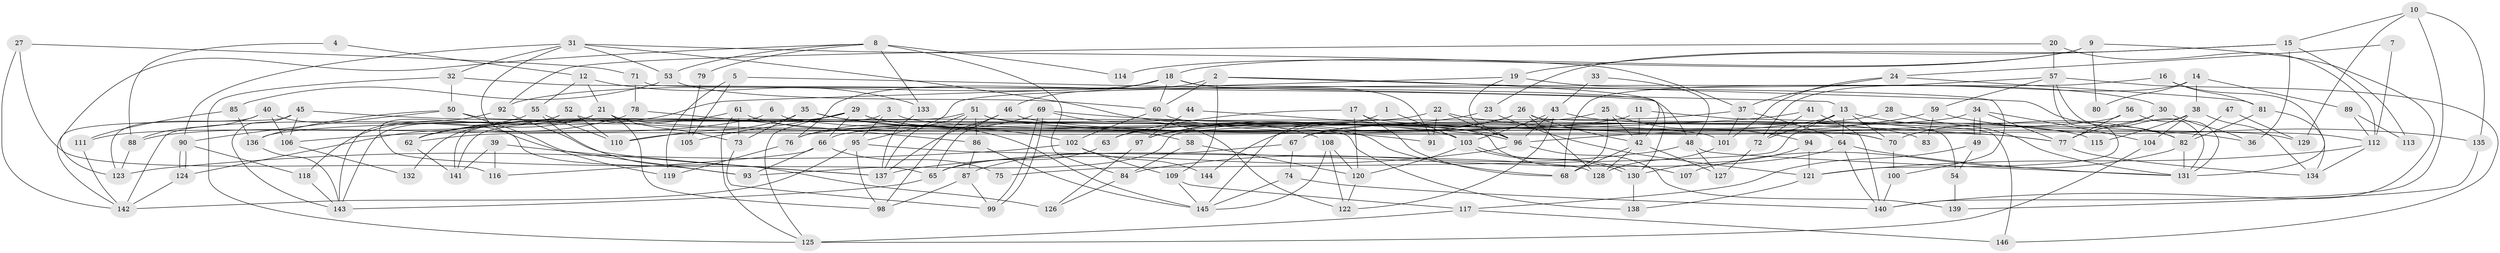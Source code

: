 // coarse degree distribution, {5: 0.18181818181818182, 7: 0.13131313131313133, 6: 0.12121212121212122, 4: 0.20202020202020202, 3: 0.1919191919191919, 2: 0.09090909090909091, 9: 0.020202020202020204, 8: 0.050505050505050504, 10: 0.010101010101010102}
// Generated by graph-tools (version 1.1) at 2025/23/03/03/25 07:23:58]
// undirected, 146 vertices, 292 edges
graph export_dot {
graph [start="1"]
  node [color=gray90,style=filled];
  1;
  2;
  3;
  4;
  5;
  6;
  7;
  8;
  9;
  10;
  11;
  12;
  13;
  14;
  15;
  16;
  17;
  18;
  19;
  20;
  21;
  22;
  23;
  24;
  25;
  26;
  27;
  28;
  29;
  30;
  31;
  32;
  33;
  34;
  35;
  36;
  37;
  38;
  39;
  40;
  41;
  42;
  43;
  44;
  45;
  46;
  47;
  48;
  49;
  50;
  51;
  52;
  53;
  54;
  55;
  56;
  57;
  58;
  59;
  60;
  61;
  62;
  63;
  64;
  65;
  66;
  67;
  68;
  69;
  70;
  71;
  72;
  73;
  74;
  75;
  76;
  77;
  78;
  79;
  80;
  81;
  82;
  83;
  84;
  85;
  86;
  87;
  88;
  89;
  90;
  91;
  92;
  93;
  94;
  95;
  96;
  97;
  98;
  99;
  100;
  101;
  102;
  103;
  104;
  105;
  106;
  107;
  108;
  109;
  110;
  111;
  112;
  113;
  114;
  115;
  116;
  117;
  118;
  119;
  120;
  121;
  122;
  123;
  124;
  125;
  126;
  127;
  128;
  129;
  130;
  131;
  132;
  133;
  134;
  135;
  136;
  137;
  138;
  139;
  140;
  141;
  142;
  143;
  144;
  145;
  146;
  1 -- 103;
  1 -- 145;
  2 -- 76;
  2 -- 42;
  2 -- 60;
  2 -- 82;
  2 -- 109;
  3 -- 70;
  3 -- 141;
  3 -- 95;
  4 -- 88;
  4 -- 12;
  5 -- 13;
  5 -- 119;
  5 -- 105;
  6 -- 70;
  6 -- 88;
  7 -- 112;
  7 -- 24;
  8 -- 123;
  8 -- 84;
  8 -- 53;
  8 -- 79;
  8 -- 114;
  8 -- 133;
  9 -- 140;
  9 -- 18;
  9 -- 80;
  9 -- 114;
  10 -- 15;
  10 -- 140;
  10 -- 129;
  10 -- 135;
  11 -- 62;
  11 -- 54;
  11 -- 42;
  12 -- 133;
  12 -- 21;
  12 -- 55;
  13 -- 82;
  13 -- 70;
  13 -- 64;
  13 -- 72;
  13 -- 75;
  13 -- 97;
  14 -- 38;
  14 -- 72;
  14 -- 80;
  14 -- 89;
  15 -- 36;
  15 -- 19;
  15 -- 23;
  15 -- 113;
  16 -- 95;
  16 -- 81;
  16 -- 131;
  17 -- 120;
  17 -- 63;
  17 -- 68;
  17 -- 129;
  18 -- 46;
  18 -- 92;
  18 -- 60;
  18 -- 91;
  18 -- 100;
  19 -- 96;
  19 -- 62;
  19 -- 30;
  20 -- 112;
  20 -- 57;
  20 -- 92;
  21 -- 101;
  21 -- 65;
  21 -- 62;
  21 -- 73;
  21 -- 98;
  21 -- 142;
  22 -- 91;
  22 -- 136;
  22 -- 36;
  22 -- 96;
  23 -- 121;
  23 -- 97;
  24 -- 81;
  24 -- 101;
  24 -- 37;
  25 -- 42;
  25 -- 68;
  25 -- 63;
  25 -- 94;
  26 -- 146;
  26 -- 97;
  26 -- 42;
  26 -- 67;
  26 -- 128;
  26 -- 144;
  27 -- 142;
  27 -- 71;
  27 -- 116;
  28 -- 67;
  28 -- 131;
  29 -- 103;
  29 -- 68;
  29 -- 66;
  29 -- 105;
  29 -- 125;
  29 -- 132;
  30 -- 77;
  30 -- 36;
  30 -- 70;
  31 -- 53;
  31 -- 37;
  31 -- 32;
  31 -- 90;
  31 -- 108;
  31 -- 119;
  32 -- 48;
  32 -- 50;
  32 -- 125;
  33 -- 43;
  33 -- 48;
  34 -- 77;
  34 -- 49;
  34 -- 49;
  34 -- 104;
  34 -- 110;
  35 -- 110;
  35 -- 73;
  35 -- 58;
  35 -- 102;
  37 -- 64;
  37 -- 76;
  37 -- 101;
  38 -- 104;
  38 -- 93;
  38 -- 115;
  38 -- 134;
  39 -- 137;
  39 -- 116;
  39 -- 141;
  40 -- 106;
  40 -- 93;
  40 -- 88;
  40 -- 123;
  41 -- 140;
  41 -- 72;
  41 -- 106;
  42 -- 68;
  42 -- 127;
  42 -- 128;
  43 -- 122;
  43 -- 96;
  43 -- 103;
  43 -- 115;
  44 -- 97;
  44 -- 96;
  45 -- 142;
  45 -- 96;
  45 -- 106;
  45 -- 143;
  46 -- 137;
  46 -- 65;
  46 -- 112;
  47 -- 129;
  47 -- 82;
  48 -- 131;
  48 -- 84;
  48 -- 127;
  49 -- 117;
  49 -- 54;
  50 -- 90;
  50 -- 93;
  50 -- 136;
  50 -- 138;
  51 -- 141;
  51 -- 98;
  51 -- 77;
  51 -- 86;
  51 -- 107;
  51 -- 137;
  52 -- 143;
  52 -- 110;
  52 -- 91;
  52 -- 111;
  53 -- 60;
  53 -- 85;
  54 -- 139;
  55 -- 118;
  55 -- 110;
  55 -- 126;
  56 -- 131;
  56 -- 77;
  56 -- 66;
  57 -- 121;
  57 -- 68;
  57 -- 59;
  57 -- 131;
  57 -- 146;
  58 -- 120;
  58 -- 84;
  59 -- 96;
  59 -- 83;
  59 -- 135;
  60 -- 83;
  60 -- 102;
  61 -- 145;
  61 -- 125;
  61 -- 62;
  61 -- 73;
  62 -- 141;
  63 -- 65;
  64 -- 131;
  64 -- 65;
  64 -- 140;
  65 -- 143;
  66 -- 75;
  66 -- 93;
  66 -- 116;
  67 -- 87;
  67 -- 74;
  69 -- 99;
  69 -- 99;
  69 -- 122;
  69 -- 76;
  69 -- 77;
  70 -- 100;
  71 -- 130;
  71 -- 78;
  72 -- 127;
  73 -- 99;
  74 -- 145;
  74 -- 140;
  76 -- 119;
  77 -- 134;
  78 -- 86;
  78 -- 124;
  79 -- 105;
  81 -- 134;
  81 -- 82;
  82 -- 131;
  82 -- 107;
  84 -- 126;
  85 -- 111;
  85 -- 136;
  86 -- 87;
  86 -- 145;
  87 -- 99;
  87 -- 98;
  88 -- 123;
  89 -- 112;
  89 -- 113;
  90 -- 124;
  90 -- 124;
  90 -- 118;
  92 -- 143;
  92 -- 137;
  94 -- 121;
  94 -- 130;
  95 -- 128;
  95 -- 98;
  95 -- 142;
  96 -- 137;
  96 -- 139;
  97 -- 126;
  100 -- 140;
  101 -- 128;
  102 -- 109;
  102 -- 123;
  102 -- 144;
  103 -- 130;
  103 -- 130;
  103 -- 120;
  104 -- 125;
  106 -- 132;
  108 -- 145;
  108 -- 120;
  108 -- 122;
  109 -- 117;
  109 -- 145;
  111 -- 142;
  112 -- 134;
  112 -- 121;
  117 -- 125;
  117 -- 146;
  118 -- 143;
  120 -- 122;
  121 -- 138;
  124 -- 142;
  130 -- 138;
  133 -- 137;
  135 -- 139;
  136 -- 143;
}
